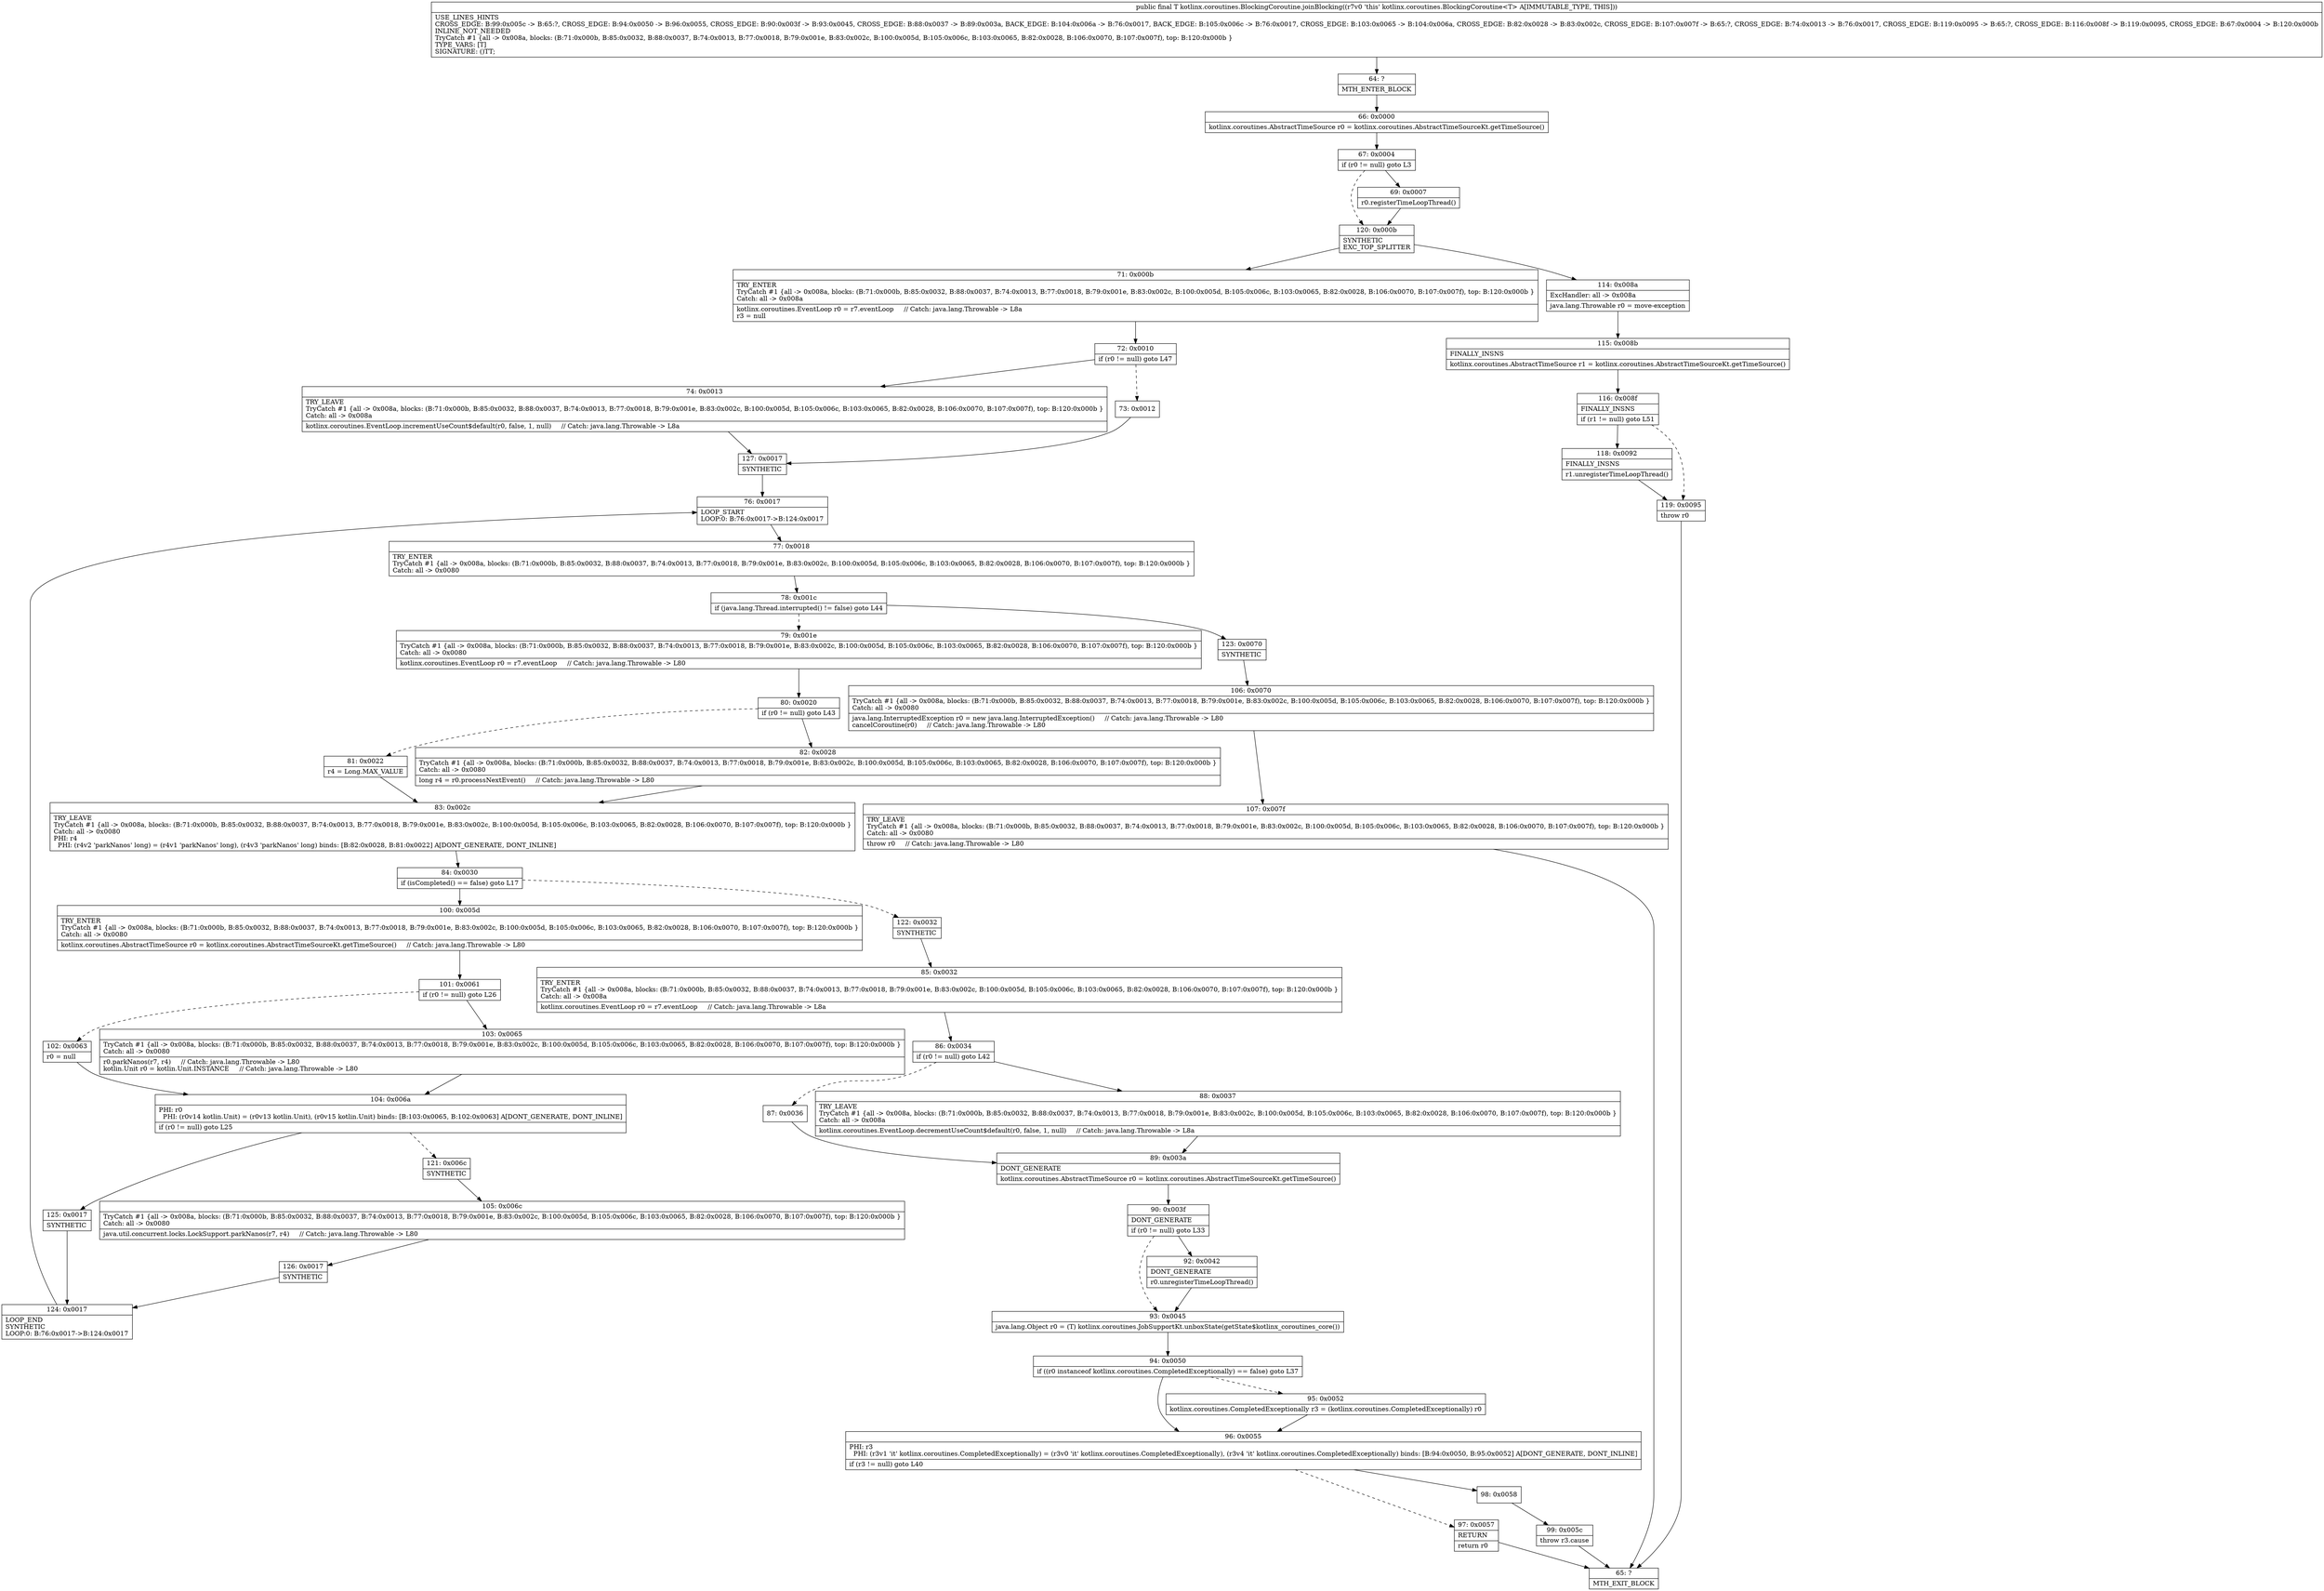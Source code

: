 digraph "CFG forkotlinx.coroutines.BlockingCoroutine.joinBlocking()Ljava\/lang\/Object;" {
Node_64 [shape=record,label="{64\:\ ?|MTH_ENTER_BLOCK\l}"];
Node_66 [shape=record,label="{66\:\ 0x0000|kotlinx.coroutines.AbstractTimeSource r0 = kotlinx.coroutines.AbstractTimeSourceKt.getTimeSource()\l}"];
Node_67 [shape=record,label="{67\:\ 0x0004|if (r0 != null) goto L3\l}"];
Node_69 [shape=record,label="{69\:\ 0x0007|r0.registerTimeLoopThread()\l}"];
Node_120 [shape=record,label="{120\:\ 0x000b|SYNTHETIC\lEXC_TOP_SPLITTER\l}"];
Node_71 [shape=record,label="{71\:\ 0x000b|TRY_ENTER\lTryCatch #1 \{all \-\> 0x008a, blocks: (B:71:0x000b, B:85:0x0032, B:88:0x0037, B:74:0x0013, B:77:0x0018, B:79:0x001e, B:83:0x002c, B:100:0x005d, B:105:0x006c, B:103:0x0065, B:82:0x0028, B:106:0x0070, B:107:0x007f), top: B:120:0x000b \}\lCatch: all \-\> 0x008a\l|kotlinx.coroutines.EventLoop r0 = r7.eventLoop     \/\/ Catch: java.lang.Throwable \-\> L8a\lr3 = null\l}"];
Node_72 [shape=record,label="{72\:\ 0x0010|if (r0 != null) goto L47\l}"];
Node_73 [shape=record,label="{73\:\ 0x0012}"];
Node_127 [shape=record,label="{127\:\ 0x0017|SYNTHETIC\l}"];
Node_76 [shape=record,label="{76\:\ 0x0017|LOOP_START\lLOOP:0: B:76:0x0017\-\>B:124:0x0017\l}"];
Node_77 [shape=record,label="{77\:\ 0x0018|TRY_ENTER\lTryCatch #1 \{all \-\> 0x008a, blocks: (B:71:0x000b, B:85:0x0032, B:88:0x0037, B:74:0x0013, B:77:0x0018, B:79:0x001e, B:83:0x002c, B:100:0x005d, B:105:0x006c, B:103:0x0065, B:82:0x0028, B:106:0x0070, B:107:0x007f), top: B:120:0x000b \}\lCatch: all \-\> 0x0080\l}"];
Node_78 [shape=record,label="{78\:\ 0x001c|if (java.lang.Thread.interrupted() != false) goto L44\l}"];
Node_79 [shape=record,label="{79\:\ 0x001e|TryCatch #1 \{all \-\> 0x008a, blocks: (B:71:0x000b, B:85:0x0032, B:88:0x0037, B:74:0x0013, B:77:0x0018, B:79:0x001e, B:83:0x002c, B:100:0x005d, B:105:0x006c, B:103:0x0065, B:82:0x0028, B:106:0x0070, B:107:0x007f), top: B:120:0x000b \}\lCatch: all \-\> 0x0080\l|kotlinx.coroutines.EventLoop r0 = r7.eventLoop     \/\/ Catch: java.lang.Throwable \-\> L80\l}"];
Node_80 [shape=record,label="{80\:\ 0x0020|if (r0 != null) goto L43\l}"];
Node_81 [shape=record,label="{81\:\ 0x0022|r4 = Long.MAX_VALUE\l}"];
Node_83 [shape=record,label="{83\:\ 0x002c|TRY_LEAVE\lTryCatch #1 \{all \-\> 0x008a, blocks: (B:71:0x000b, B:85:0x0032, B:88:0x0037, B:74:0x0013, B:77:0x0018, B:79:0x001e, B:83:0x002c, B:100:0x005d, B:105:0x006c, B:103:0x0065, B:82:0x0028, B:106:0x0070, B:107:0x007f), top: B:120:0x000b \}\lCatch: all \-\> 0x0080\lPHI: r4 \l  PHI: (r4v2 'parkNanos' long) = (r4v1 'parkNanos' long), (r4v3 'parkNanos' long) binds: [B:82:0x0028, B:81:0x0022] A[DONT_GENERATE, DONT_INLINE]\l}"];
Node_84 [shape=record,label="{84\:\ 0x0030|if (isCompleted() == false) goto L17\l}"];
Node_100 [shape=record,label="{100\:\ 0x005d|TRY_ENTER\lTryCatch #1 \{all \-\> 0x008a, blocks: (B:71:0x000b, B:85:0x0032, B:88:0x0037, B:74:0x0013, B:77:0x0018, B:79:0x001e, B:83:0x002c, B:100:0x005d, B:105:0x006c, B:103:0x0065, B:82:0x0028, B:106:0x0070, B:107:0x007f), top: B:120:0x000b \}\lCatch: all \-\> 0x0080\l|kotlinx.coroutines.AbstractTimeSource r0 = kotlinx.coroutines.AbstractTimeSourceKt.getTimeSource()     \/\/ Catch: java.lang.Throwable \-\> L80\l}"];
Node_101 [shape=record,label="{101\:\ 0x0061|if (r0 != null) goto L26\l}"];
Node_102 [shape=record,label="{102\:\ 0x0063|r0 = null\l}"];
Node_104 [shape=record,label="{104\:\ 0x006a|PHI: r0 \l  PHI: (r0v14 kotlin.Unit) = (r0v13 kotlin.Unit), (r0v15 kotlin.Unit) binds: [B:103:0x0065, B:102:0x0063] A[DONT_GENERATE, DONT_INLINE]\l|if (r0 != null) goto L25\l}"];
Node_121 [shape=record,label="{121\:\ 0x006c|SYNTHETIC\l}"];
Node_105 [shape=record,label="{105\:\ 0x006c|TryCatch #1 \{all \-\> 0x008a, blocks: (B:71:0x000b, B:85:0x0032, B:88:0x0037, B:74:0x0013, B:77:0x0018, B:79:0x001e, B:83:0x002c, B:100:0x005d, B:105:0x006c, B:103:0x0065, B:82:0x0028, B:106:0x0070, B:107:0x007f), top: B:120:0x000b \}\lCatch: all \-\> 0x0080\l|java.util.concurrent.locks.LockSupport.parkNanos(r7, r4)     \/\/ Catch: java.lang.Throwable \-\> L80\l}"];
Node_126 [shape=record,label="{126\:\ 0x0017|SYNTHETIC\l}"];
Node_124 [shape=record,label="{124\:\ 0x0017|LOOP_END\lSYNTHETIC\lLOOP:0: B:76:0x0017\-\>B:124:0x0017\l}"];
Node_125 [shape=record,label="{125\:\ 0x0017|SYNTHETIC\l}"];
Node_103 [shape=record,label="{103\:\ 0x0065|TryCatch #1 \{all \-\> 0x008a, blocks: (B:71:0x000b, B:85:0x0032, B:88:0x0037, B:74:0x0013, B:77:0x0018, B:79:0x001e, B:83:0x002c, B:100:0x005d, B:105:0x006c, B:103:0x0065, B:82:0x0028, B:106:0x0070, B:107:0x007f), top: B:120:0x000b \}\lCatch: all \-\> 0x0080\l|r0.parkNanos(r7, r4)     \/\/ Catch: java.lang.Throwable \-\> L80\lkotlin.Unit r0 = kotlin.Unit.INSTANCE     \/\/ Catch: java.lang.Throwable \-\> L80\l}"];
Node_122 [shape=record,label="{122\:\ 0x0032|SYNTHETIC\l}"];
Node_85 [shape=record,label="{85\:\ 0x0032|TRY_ENTER\lTryCatch #1 \{all \-\> 0x008a, blocks: (B:71:0x000b, B:85:0x0032, B:88:0x0037, B:74:0x0013, B:77:0x0018, B:79:0x001e, B:83:0x002c, B:100:0x005d, B:105:0x006c, B:103:0x0065, B:82:0x0028, B:106:0x0070, B:107:0x007f), top: B:120:0x000b \}\lCatch: all \-\> 0x008a\l|kotlinx.coroutines.EventLoop r0 = r7.eventLoop     \/\/ Catch: java.lang.Throwable \-\> L8a\l}"];
Node_86 [shape=record,label="{86\:\ 0x0034|if (r0 != null) goto L42\l}"];
Node_87 [shape=record,label="{87\:\ 0x0036}"];
Node_89 [shape=record,label="{89\:\ 0x003a|DONT_GENERATE\l|kotlinx.coroutines.AbstractTimeSource r0 = kotlinx.coroutines.AbstractTimeSourceKt.getTimeSource()\l}"];
Node_90 [shape=record,label="{90\:\ 0x003f|DONT_GENERATE\l|if (r0 != null) goto L33\l}"];
Node_92 [shape=record,label="{92\:\ 0x0042|DONT_GENERATE\l|r0.unregisterTimeLoopThread()\l}"];
Node_93 [shape=record,label="{93\:\ 0x0045|java.lang.Object r0 = (T) kotlinx.coroutines.JobSupportKt.unboxState(getState$kotlinx_coroutines_core())\l}"];
Node_94 [shape=record,label="{94\:\ 0x0050|if ((r0 instanceof kotlinx.coroutines.CompletedExceptionally) == false) goto L37\l}"];
Node_95 [shape=record,label="{95\:\ 0x0052|kotlinx.coroutines.CompletedExceptionally r3 = (kotlinx.coroutines.CompletedExceptionally) r0\l}"];
Node_96 [shape=record,label="{96\:\ 0x0055|PHI: r3 \l  PHI: (r3v1 'it' kotlinx.coroutines.CompletedExceptionally) = (r3v0 'it' kotlinx.coroutines.CompletedExceptionally), (r3v4 'it' kotlinx.coroutines.CompletedExceptionally) binds: [B:94:0x0050, B:95:0x0052] A[DONT_GENERATE, DONT_INLINE]\l|if (r3 != null) goto L40\l}"];
Node_97 [shape=record,label="{97\:\ 0x0057|RETURN\l|return r0\l}"];
Node_65 [shape=record,label="{65\:\ ?|MTH_EXIT_BLOCK\l}"];
Node_98 [shape=record,label="{98\:\ 0x0058}"];
Node_99 [shape=record,label="{99\:\ 0x005c|throw r3.cause\l}"];
Node_88 [shape=record,label="{88\:\ 0x0037|TRY_LEAVE\lTryCatch #1 \{all \-\> 0x008a, blocks: (B:71:0x000b, B:85:0x0032, B:88:0x0037, B:74:0x0013, B:77:0x0018, B:79:0x001e, B:83:0x002c, B:100:0x005d, B:105:0x006c, B:103:0x0065, B:82:0x0028, B:106:0x0070, B:107:0x007f), top: B:120:0x000b \}\lCatch: all \-\> 0x008a\l|kotlinx.coroutines.EventLoop.decrementUseCount$default(r0, false, 1, null)     \/\/ Catch: java.lang.Throwable \-\> L8a\l}"];
Node_82 [shape=record,label="{82\:\ 0x0028|TryCatch #1 \{all \-\> 0x008a, blocks: (B:71:0x000b, B:85:0x0032, B:88:0x0037, B:74:0x0013, B:77:0x0018, B:79:0x001e, B:83:0x002c, B:100:0x005d, B:105:0x006c, B:103:0x0065, B:82:0x0028, B:106:0x0070, B:107:0x007f), top: B:120:0x000b \}\lCatch: all \-\> 0x0080\l|long r4 = r0.processNextEvent()     \/\/ Catch: java.lang.Throwable \-\> L80\l}"];
Node_123 [shape=record,label="{123\:\ 0x0070|SYNTHETIC\l}"];
Node_106 [shape=record,label="{106\:\ 0x0070|TryCatch #1 \{all \-\> 0x008a, blocks: (B:71:0x000b, B:85:0x0032, B:88:0x0037, B:74:0x0013, B:77:0x0018, B:79:0x001e, B:83:0x002c, B:100:0x005d, B:105:0x006c, B:103:0x0065, B:82:0x0028, B:106:0x0070, B:107:0x007f), top: B:120:0x000b \}\lCatch: all \-\> 0x0080\l|java.lang.InterruptedException r0 = new java.lang.InterruptedException()     \/\/ Catch: java.lang.Throwable \-\> L80\lcancelCoroutine(r0)     \/\/ Catch: java.lang.Throwable \-\> L80\l}"];
Node_107 [shape=record,label="{107\:\ 0x007f|TRY_LEAVE\lTryCatch #1 \{all \-\> 0x008a, blocks: (B:71:0x000b, B:85:0x0032, B:88:0x0037, B:74:0x0013, B:77:0x0018, B:79:0x001e, B:83:0x002c, B:100:0x005d, B:105:0x006c, B:103:0x0065, B:82:0x0028, B:106:0x0070, B:107:0x007f), top: B:120:0x000b \}\lCatch: all \-\> 0x0080\l|throw r0     \/\/ Catch: java.lang.Throwable \-\> L80\l}"];
Node_74 [shape=record,label="{74\:\ 0x0013|TRY_LEAVE\lTryCatch #1 \{all \-\> 0x008a, blocks: (B:71:0x000b, B:85:0x0032, B:88:0x0037, B:74:0x0013, B:77:0x0018, B:79:0x001e, B:83:0x002c, B:100:0x005d, B:105:0x006c, B:103:0x0065, B:82:0x0028, B:106:0x0070, B:107:0x007f), top: B:120:0x000b \}\lCatch: all \-\> 0x008a\l|kotlinx.coroutines.EventLoop.incrementUseCount$default(r0, false, 1, null)     \/\/ Catch: java.lang.Throwable \-\> L8a\l}"];
Node_114 [shape=record,label="{114\:\ 0x008a|ExcHandler: all \-\> 0x008a\l|java.lang.Throwable r0 = move\-exception\l}"];
Node_115 [shape=record,label="{115\:\ 0x008b|FINALLY_INSNS\l|kotlinx.coroutines.AbstractTimeSource r1 = kotlinx.coroutines.AbstractTimeSourceKt.getTimeSource()\l}"];
Node_116 [shape=record,label="{116\:\ 0x008f|FINALLY_INSNS\l|if (r1 != null) goto L51\l}"];
Node_118 [shape=record,label="{118\:\ 0x0092|FINALLY_INSNS\l|r1.unregisterTimeLoopThread()\l}"];
Node_119 [shape=record,label="{119\:\ 0x0095|throw r0\l}"];
MethodNode[shape=record,label="{public final T kotlinx.coroutines.BlockingCoroutine.joinBlocking((r7v0 'this' kotlinx.coroutines.BlockingCoroutine\<T\> A[IMMUTABLE_TYPE, THIS]))  | USE_LINES_HINTS\lCROSS_EDGE: B:99:0x005c \-\> B:65:?, CROSS_EDGE: B:94:0x0050 \-\> B:96:0x0055, CROSS_EDGE: B:90:0x003f \-\> B:93:0x0045, CROSS_EDGE: B:88:0x0037 \-\> B:89:0x003a, BACK_EDGE: B:104:0x006a \-\> B:76:0x0017, BACK_EDGE: B:105:0x006c \-\> B:76:0x0017, CROSS_EDGE: B:103:0x0065 \-\> B:104:0x006a, CROSS_EDGE: B:82:0x0028 \-\> B:83:0x002c, CROSS_EDGE: B:107:0x007f \-\> B:65:?, CROSS_EDGE: B:74:0x0013 \-\> B:76:0x0017, CROSS_EDGE: B:119:0x0095 \-\> B:65:?, CROSS_EDGE: B:116:0x008f \-\> B:119:0x0095, CROSS_EDGE: B:67:0x0004 \-\> B:120:0x000b\lINLINE_NOT_NEEDED\lTryCatch #1 \{all \-\> 0x008a, blocks: (B:71:0x000b, B:85:0x0032, B:88:0x0037, B:74:0x0013, B:77:0x0018, B:79:0x001e, B:83:0x002c, B:100:0x005d, B:105:0x006c, B:103:0x0065, B:82:0x0028, B:106:0x0070, B:107:0x007f), top: B:120:0x000b \}\lTYPE_VARS: [T]\lSIGNATURE: ()TT;\l}"];
MethodNode -> Node_64;Node_64 -> Node_66;
Node_66 -> Node_67;
Node_67 -> Node_69;
Node_67 -> Node_120[style=dashed];
Node_69 -> Node_120;
Node_120 -> Node_71;
Node_120 -> Node_114;
Node_71 -> Node_72;
Node_72 -> Node_73[style=dashed];
Node_72 -> Node_74;
Node_73 -> Node_127;
Node_127 -> Node_76;
Node_76 -> Node_77;
Node_77 -> Node_78;
Node_78 -> Node_79[style=dashed];
Node_78 -> Node_123;
Node_79 -> Node_80;
Node_80 -> Node_81[style=dashed];
Node_80 -> Node_82;
Node_81 -> Node_83;
Node_83 -> Node_84;
Node_84 -> Node_100;
Node_84 -> Node_122[style=dashed];
Node_100 -> Node_101;
Node_101 -> Node_102[style=dashed];
Node_101 -> Node_103;
Node_102 -> Node_104;
Node_104 -> Node_121[style=dashed];
Node_104 -> Node_125;
Node_121 -> Node_105;
Node_105 -> Node_126;
Node_126 -> Node_124;
Node_124 -> Node_76;
Node_125 -> Node_124;
Node_103 -> Node_104;
Node_122 -> Node_85;
Node_85 -> Node_86;
Node_86 -> Node_87[style=dashed];
Node_86 -> Node_88;
Node_87 -> Node_89;
Node_89 -> Node_90;
Node_90 -> Node_92;
Node_90 -> Node_93[style=dashed];
Node_92 -> Node_93;
Node_93 -> Node_94;
Node_94 -> Node_95[style=dashed];
Node_94 -> Node_96;
Node_95 -> Node_96;
Node_96 -> Node_97[style=dashed];
Node_96 -> Node_98;
Node_97 -> Node_65;
Node_98 -> Node_99;
Node_99 -> Node_65;
Node_88 -> Node_89;
Node_82 -> Node_83;
Node_123 -> Node_106;
Node_106 -> Node_107;
Node_107 -> Node_65;
Node_74 -> Node_127;
Node_114 -> Node_115;
Node_115 -> Node_116;
Node_116 -> Node_118;
Node_116 -> Node_119[style=dashed];
Node_118 -> Node_119;
Node_119 -> Node_65;
}

